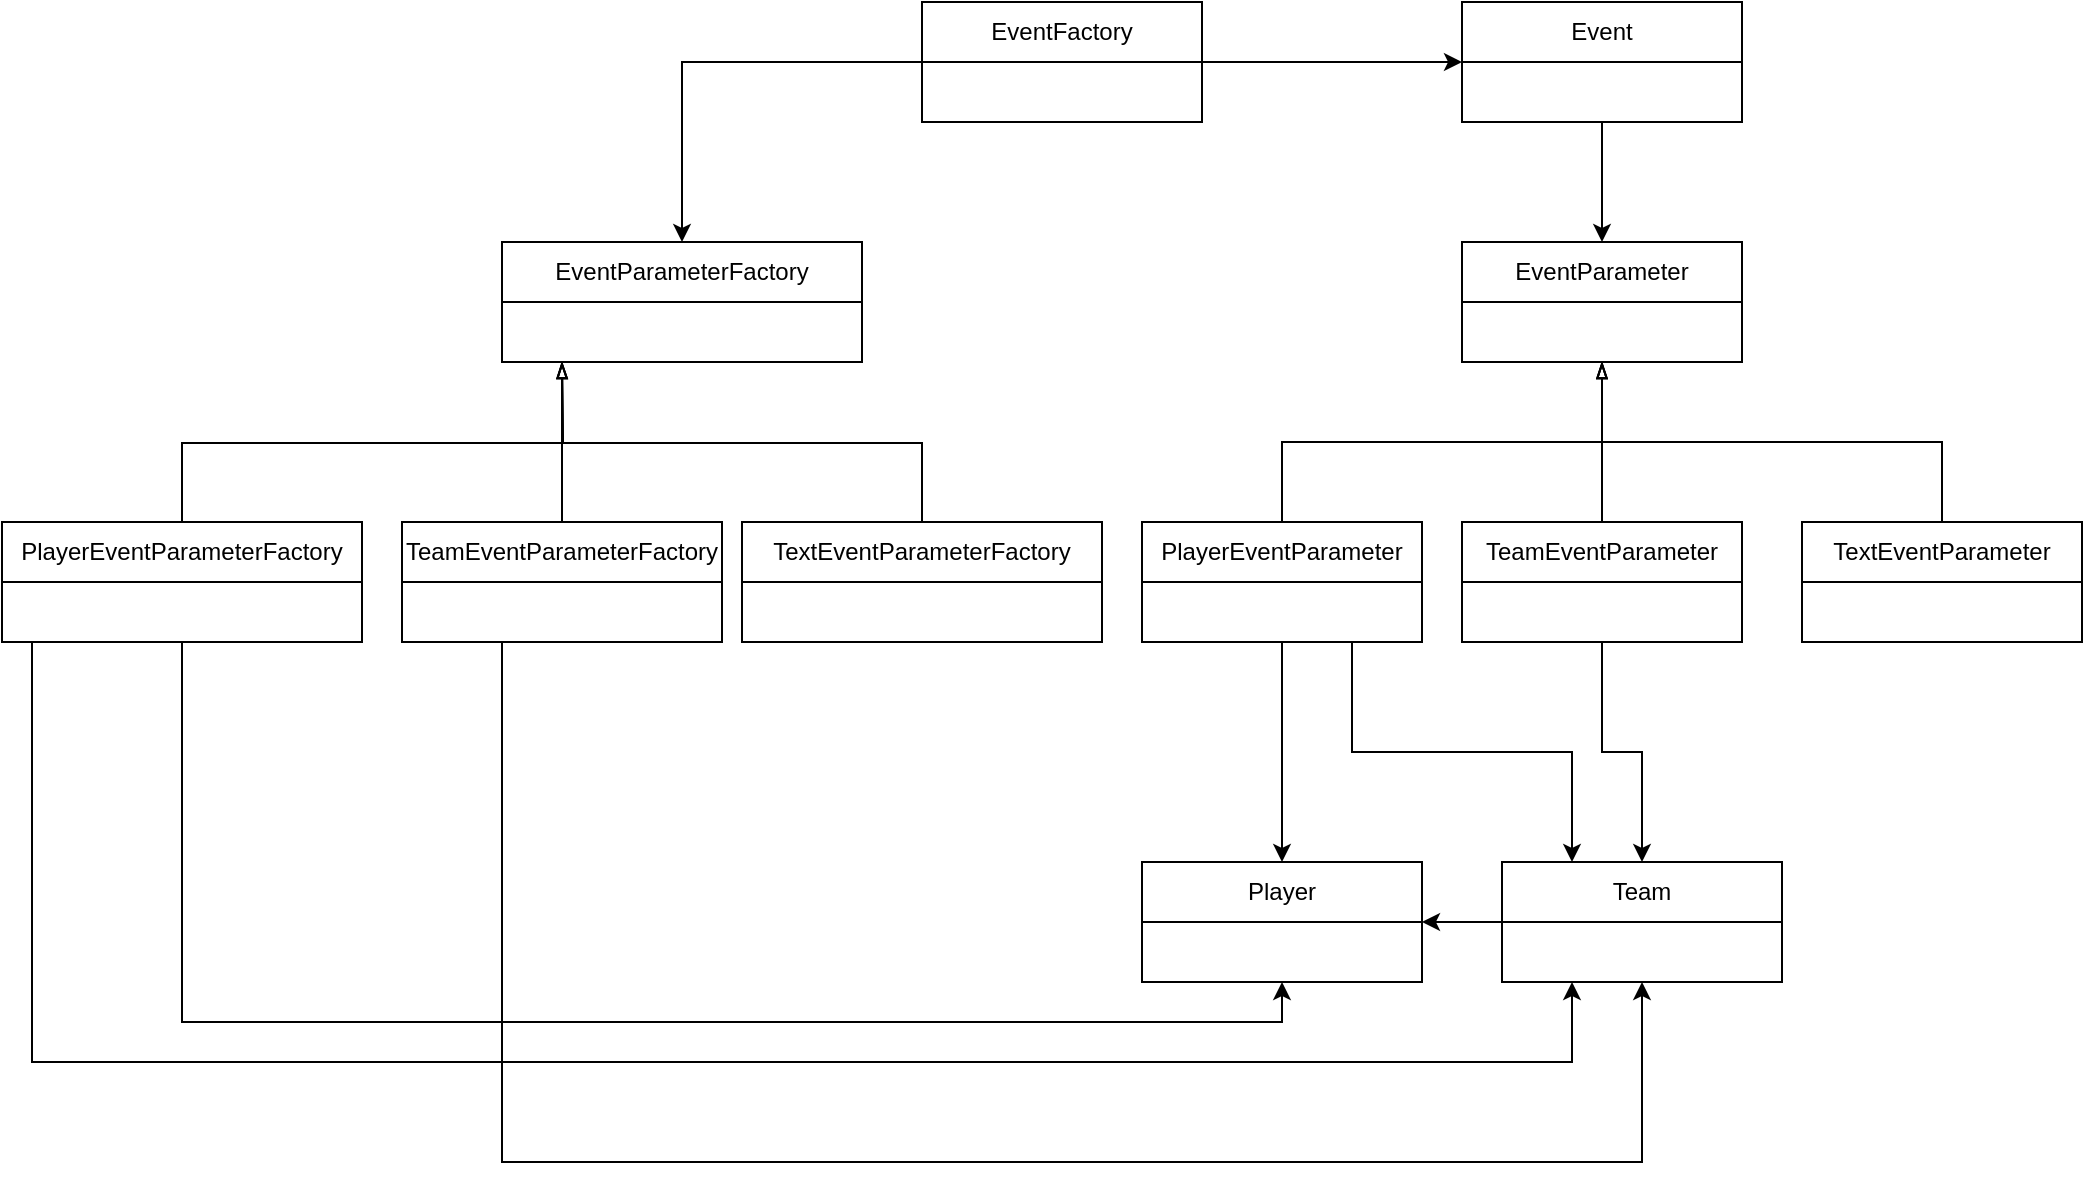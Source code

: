 <mxfile version="20.8.18" type="device"><diagram name="ER" id="SsxgFk6V55iFY2Pg1HmM"><mxGraphModel dx="2261" dy="791" grid="1" gridSize="10" guides="1" tooltips="1" connect="1" arrows="1" fold="1" page="1" pageScale="1" pageWidth="827" pageHeight="1169" math="0" shadow="0"><root><mxCell id="0"/><mxCell id="1" parent="0"/><mxCell id="-RfrYIKaFu4u_lyrBbti-18" style="edgeStyle=orthogonalEdgeStyle;rounded=0;orthogonalLoop=1;jettySize=auto;html=1;exitX=0;exitY=0.5;exitDx=0;exitDy=0;entryX=1;entryY=0.5;entryDx=0;entryDy=0;startArrow=none;startFill=0;endArrow=classic;endFill=1;" parent="1" source="-RfrYIKaFu4u_lyrBbti-7" target="-RfrYIKaFu4u_lyrBbti-8" edge="1"><mxGeometry relative="1" as="geometry"/></mxCell><mxCell id="-RfrYIKaFu4u_lyrBbti-7" value="Team" style="swimlane;fontStyle=0;childLayout=stackLayout;horizontal=1;startSize=30;horizontalStack=0;resizeParent=1;resizeParentMax=0;resizeLast=0;collapsible=1;marginBottom=0;whiteSpace=wrap;html=1;" parent="1" vertex="1"><mxGeometry x="480" y="570" width="140" height="60" as="geometry"/></mxCell><mxCell id="-RfrYIKaFu4u_lyrBbti-8" value="Player" style="swimlane;fontStyle=0;childLayout=stackLayout;horizontal=1;startSize=30;horizontalStack=0;resizeParent=1;resizeParentMax=0;resizeLast=0;collapsible=1;marginBottom=0;whiteSpace=wrap;html=1;" parent="1" vertex="1"><mxGeometry x="300" y="570" width="140" height="60" as="geometry"/></mxCell><mxCell id="-RfrYIKaFu4u_lyrBbti-14" style="edgeStyle=orthogonalEdgeStyle;rounded=0;orthogonalLoop=1;jettySize=auto;html=1;exitX=0.5;exitY=1;exitDx=0;exitDy=0;entryX=0.5;entryY=0;entryDx=0;entryDy=0;startArrow=none;startFill=0;endArrow=classic;endFill=1;" parent="1" source="-RfrYIKaFu4u_lyrBbti-10" target="-RfrYIKaFu4u_lyrBbti-11" edge="1"><mxGeometry relative="1" as="geometry"/></mxCell><mxCell id="-RfrYIKaFu4u_lyrBbti-10" value="Event" style="swimlane;fontStyle=0;childLayout=stackLayout;horizontal=1;startSize=30;horizontalStack=0;resizeParent=1;resizeParentMax=0;resizeLast=0;collapsible=1;marginBottom=0;whiteSpace=wrap;html=1;" parent="1" vertex="1"><mxGeometry x="460" y="140" width="140" height="60" as="geometry"/></mxCell><mxCell id="-RfrYIKaFu4u_lyrBbti-11" value="EventParameter" style="swimlane;fontStyle=0;childLayout=stackLayout;horizontal=1;startSize=30;horizontalStack=0;resizeParent=1;resizeParentMax=0;resizeLast=0;collapsible=1;marginBottom=0;whiteSpace=wrap;html=1;" parent="1" vertex="1"><mxGeometry x="460" y="260" width="140" height="60" as="geometry"/></mxCell><mxCell id="-RfrYIKaFu4u_lyrBbti-19" style="edgeStyle=orthogonalEdgeStyle;rounded=0;orthogonalLoop=1;jettySize=auto;html=1;exitX=0.5;exitY=1;exitDx=0;exitDy=0;entryX=0.5;entryY=0;entryDx=0;entryDy=0;startArrow=none;startFill=0;endArrow=classic;endFill=1;" parent="1" source="-RfrYIKaFu4u_lyrBbti-15" target="-RfrYIKaFu4u_lyrBbti-8" edge="1"><mxGeometry relative="1" as="geometry"/></mxCell><mxCell id="-RfrYIKaFu4u_lyrBbti-20" style="edgeStyle=orthogonalEdgeStyle;rounded=0;orthogonalLoop=1;jettySize=auto;html=1;exitX=0.75;exitY=1;exitDx=0;exitDy=0;entryX=0.25;entryY=0;entryDx=0;entryDy=0;startArrow=none;startFill=0;endArrow=classic;endFill=1;" parent="1" source="-RfrYIKaFu4u_lyrBbti-15" target="-RfrYIKaFu4u_lyrBbti-7" edge="1"><mxGeometry relative="1" as="geometry"/></mxCell><mxCell id="-RfrYIKaFu4u_lyrBbti-22" style="edgeStyle=orthogonalEdgeStyle;rounded=0;orthogonalLoop=1;jettySize=auto;html=1;exitX=0.5;exitY=0;exitDx=0;exitDy=0;entryX=0.5;entryY=1;entryDx=0;entryDy=0;startArrow=none;startFill=0;endArrow=blockThin;endFill=0;" parent="1" source="-RfrYIKaFu4u_lyrBbti-15" target="-RfrYIKaFu4u_lyrBbti-11" edge="1"><mxGeometry relative="1" as="geometry"/></mxCell><mxCell id="-RfrYIKaFu4u_lyrBbti-15" value="PlayerEventParameter" style="swimlane;fontStyle=0;childLayout=stackLayout;horizontal=1;startSize=30;horizontalStack=0;resizeParent=1;resizeParentMax=0;resizeLast=0;collapsible=1;marginBottom=0;whiteSpace=wrap;html=1;" parent="1" vertex="1"><mxGeometry x="300" y="400" width="140" height="60" as="geometry"/></mxCell><mxCell id="-RfrYIKaFu4u_lyrBbti-23" style="edgeStyle=orthogonalEdgeStyle;rounded=0;orthogonalLoop=1;jettySize=auto;html=1;exitX=0.5;exitY=0;exitDx=0;exitDy=0;entryX=0.5;entryY=1;entryDx=0;entryDy=0;startArrow=none;startFill=0;endArrow=blockThin;endFill=0;" parent="1" source="-RfrYIKaFu4u_lyrBbti-16" target="-RfrYIKaFu4u_lyrBbti-11" edge="1"><mxGeometry relative="1" as="geometry"/></mxCell><mxCell id="-RfrYIKaFu4u_lyrBbti-25" style="edgeStyle=orthogonalEdgeStyle;rounded=0;orthogonalLoop=1;jettySize=auto;html=1;exitX=0.5;exitY=1;exitDx=0;exitDy=0;entryX=0.5;entryY=0;entryDx=0;entryDy=0;startArrow=none;startFill=0;endArrow=classic;endFill=1;" parent="1" source="-RfrYIKaFu4u_lyrBbti-16" target="-RfrYIKaFu4u_lyrBbti-7" edge="1"><mxGeometry relative="1" as="geometry"/></mxCell><mxCell id="-RfrYIKaFu4u_lyrBbti-16" value="TeamEventParameter" style="swimlane;fontStyle=0;childLayout=stackLayout;horizontal=1;startSize=30;horizontalStack=0;resizeParent=1;resizeParentMax=0;resizeLast=0;collapsible=1;marginBottom=0;whiteSpace=wrap;html=1;" parent="1" vertex="1"><mxGeometry x="460" y="400" width="140" height="60" as="geometry"/></mxCell><mxCell id="-RfrYIKaFu4u_lyrBbti-24" style="edgeStyle=orthogonalEdgeStyle;rounded=0;orthogonalLoop=1;jettySize=auto;html=1;exitX=0.5;exitY=0;exitDx=0;exitDy=0;entryX=0.5;entryY=1;entryDx=0;entryDy=0;startArrow=none;startFill=0;endArrow=blockThin;endFill=0;" parent="1" source="-RfrYIKaFu4u_lyrBbti-17" target="-RfrYIKaFu4u_lyrBbti-11" edge="1"><mxGeometry relative="1" as="geometry"/></mxCell><mxCell id="-RfrYIKaFu4u_lyrBbti-17" value="TextEventParameter" style="swimlane;fontStyle=0;childLayout=stackLayout;horizontal=1;startSize=30;horizontalStack=0;resizeParent=1;resizeParentMax=0;resizeLast=0;collapsible=1;marginBottom=0;whiteSpace=wrap;html=1;" parent="1" vertex="1"><mxGeometry x="630" y="400" width="140" height="60" as="geometry"/></mxCell><mxCell id="-RfrYIKaFu4u_lyrBbti-32" style="edgeStyle=orthogonalEdgeStyle;rounded=0;orthogonalLoop=1;jettySize=auto;html=1;exitX=1;exitY=0.5;exitDx=0;exitDy=0;entryX=0;entryY=0.5;entryDx=0;entryDy=0;startArrow=none;startFill=0;endArrow=classic;endFill=1;" parent="1" source="-RfrYIKaFu4u_lyrBbti-31" target="-RfrYIKaFu4u_lyrBbti-10" edge="1"><mxGeometry relative="1" as="geometry"><mxPoint x="460" y="195" as="targetPoint"/></mxGeometry></mxCell><mxCell id="WPcc1XAP09RKACkWEuLs-1" style="edgeStyle=orthogonalEdgeStyle;rounded=0;orthogonalLoop=1;jettySize=auto;html=1;exitX=0;exitY=0.5;exitDx=0;exitDy=0;entryX=0.5;entryY=0;entryDx=0;entryDy=0;" edge="1" parent="1" source="-RfrYIKaFu4u_lyrBbti-31" target="-RfrYIKaFu4u_lyrBbti-35"><mxGeometry relative="1" as="geometry"><mxPoint x="40" y="160" as="targetPoint"/></mxGeometry></mxCell><mxCell id="-RfrYIKaFu4u_lyrBbti-31" value="EventFactory" style="swimlane;fontStyle=0;childLayout=stackLayout;horizontal=1;startSize=30;horizontalStack=0;resizeParent=1;resizeParentMax=0;resizeLast=0;collapsible=1;marginBottom=0;whiteSpace=wrap;html=1;" parent="1" vertex="1"><mxGeometry x="190" y="140" width="140" height="60" as="geometry"/></mxCell><mxCell id="-RfrYIKaFu4u_lyrBbti-35" value="EventParameterFactory" style="swimlane;fontStyle=0;childLayout=stackLayout;horizontal=1;startSize=30;horizontalStack=0;resizeParent=1;resizeParentMax=0;resizeLast=0;collapsible=1;marginBottom=0;whiteSpace=wrap;html=1;" parent="1" vertex="1"><mxGeometry x="-20" y="260" width="180" height="60" as="geometry"/></mxCell><mxCell id="-RfrYIKaFu4u_lyrBbti-37" style="edgeStyle=orthogonalEdgeStyle;rounded=0;orthogonalLoop=1;jettySize=auto;html=1;exitX=0.5;exitY=0;exitDx=0;exitDy=0;entryX=0.5;entryY=1;entryDx=0;entryDy=0;startArrow=none;startFill=0;endArrow=blockThin;endFill=0;" parent="1" source="-RfrYIKaFu4u_lyrBbti-38" edge="1"><mxGeometry relative="1" as="geometry"><mxPoint x="10" y="320" as="targetPoint"/></mxGeometry></mxCell><mxCell id="-RfrYIKaFu4u_lyrBbti-43" style="edgeStyle=orthogonalEdgeStyle;rounded=0;orthogonalLoop=1;jettySize=auto;html=1;exitX=0.5;exitY=1;exitDx=0;exitDy=0;entryX=0.5;entryY=1;entryDx=0;entryDy=0;startArrow=none;startFill=0;endArrow=classic;endFill=1;" parent="1" source="-RfrYIKaFu4u_lyrBbti-38" target="-RfrYIKaFu4u_lyrBbti-8" edge="1"><mxGeometry relative="1" as="geometry"/></mxCell><mxCell id="-RfrYIKaFu4u_lyrBbti-44" style="edgeStyle=orthogonalEdgeStyle;rounded=0;orthogonalLoop=1;jettySize=auto;html=1;exitX=0.25;exitY=1;exitDx=0;exitDy=0;entryX=0.25;entryY=1;entryDx=0;entryDy=0;startArrow=none;startFill=0;endArrow=classic;endFill=1;" parent="1" source="-RfrYIKaFu4u_lyrBbti-38" target="-RfrYIKaFu4u_lyrBbti-7" edge="1"><mxGeometry relative="1" as="geometry"><Array as="points"><mxPoint x="-255" y="670"/><mxPoint x="515" y="670"/></Array></mxGeometry></mxCell><mxCell id="-RfrYIKaFu4u_lyrBbti-38" value="PlayerEventParameterFactory" style="swimlane;fontStyle=0;childLayout=stackLayout;horizontal=1;startSize=30;horizontalStack=0;resizeParent=1;resizeParentMax=0;resizeLast=0;collapsible=1;marginBottom=0;whiteSpace=wrap;html=1;" parent="1" vertex="1"><mxGeometry x="-270" y="400" width="180" height="60" as="geometry"/></mxCell><mxCell id="-RfrYIKaFu4u_lyrBbti-39" style="edgeStyle=orthogonalEdgeStyle;rounded=0;orthogonalLoop=1;jettySize=auto;html=1;exitX=0.5;exitY=0;exitDx=0;exitDy=0;entryX=0.5;entryY=1;entryDx=0;entryDy=0;startArrow=none;startFill=0;endArrow=blockThin;endFill=0;" parent="1" source="-RfrYIKaFu4u_lyrBbti-40" edge="1"><mxGeometry relative="1" as="geometry"><mxPoint x="10" y="320" as="targetPoint"/></mxGeometry></mxCell><mxCell id="-RfrYIKaFu4u_lyrBbti-45" style="edgeStyle=orthogonalEdgeStyle;rounded=0;orthogonalLoop=1;jettySize=auto;html=1;exitX=0.5;exitY=1;exitDx=0;exitDy=0;entryX=0.5;entryY=1;entryDx=0;entryDy=0;startArrow=none;startFill=0;endArrow=classic;endFill=1;" parent="1" source="-RfrYIKaFu4u_lyrBbti-40" target="-RfrYIKaFu4u_lyrBbti-7" edge="1"><mxGeometry relative="1" as="geometry"><Array as="points"><mxPoint x="-20" y="720"/><mxPoint x="550" y="720"/></Array></mxGeometry></mxCell><mxCell id="-RfrYIKaFu4u_lyrBbti-40" value="TeamEventParameterFactory" style="swimlane;fontStyle=0;childLayout=stackLayout;horizontal=1;startSize=30;horizontalStack=0;resizeParent=1;resizeParentMax=0;resizeLast=0;collapsible=1;marginBottom=0;whiteSpace=wrap;html=1;" parent="1" vertex="1"><mxGeometry x="-70" y="400" width="160" height="60" as="geometry"/></mxCell><mxCell id="-RfrYIKaFu4u_lyrBbti-41" style="edgeStyle=orthogonalEdgeStyle;rounded=0;orthogonalLoop=1;jettySize=auto;html=1;exitX=0.5;exitY=0;exitDx=0;exitDy=0;entryX=0.5;entryY=1;entryDx=0;entryDy=0;startArrow=none;startFill=0;endArrow=blockThin;endFill=0;" parent="1" source="-RfrYIKaFu4u_lyrBbti-42" edge="1"><mxGeometry relative="1" as="geometry"><mxPoint x="10" y="320" as="targetPoint"/></mxGeometry></mxCell><mxCell id="-RfrYIKaFu4u_lyrBbti-42" value="TextEventParameterFactory" style="swimlane;fontStyle=0;childLayout=stackLayout;horizontal=1;startSize=30;horizontalStack=0;resizeParent=1;resizeParentMax=0;resizeLast=0;collapsible=1;marginBottom=0;whiteSpace=wrap;html=1;" parent="1" vertex="1"><mxGeometry x="100" y="400" width="180" height="60" as="geometry"/></mxCell></root></mxGraphModel></diagram></mxfile>